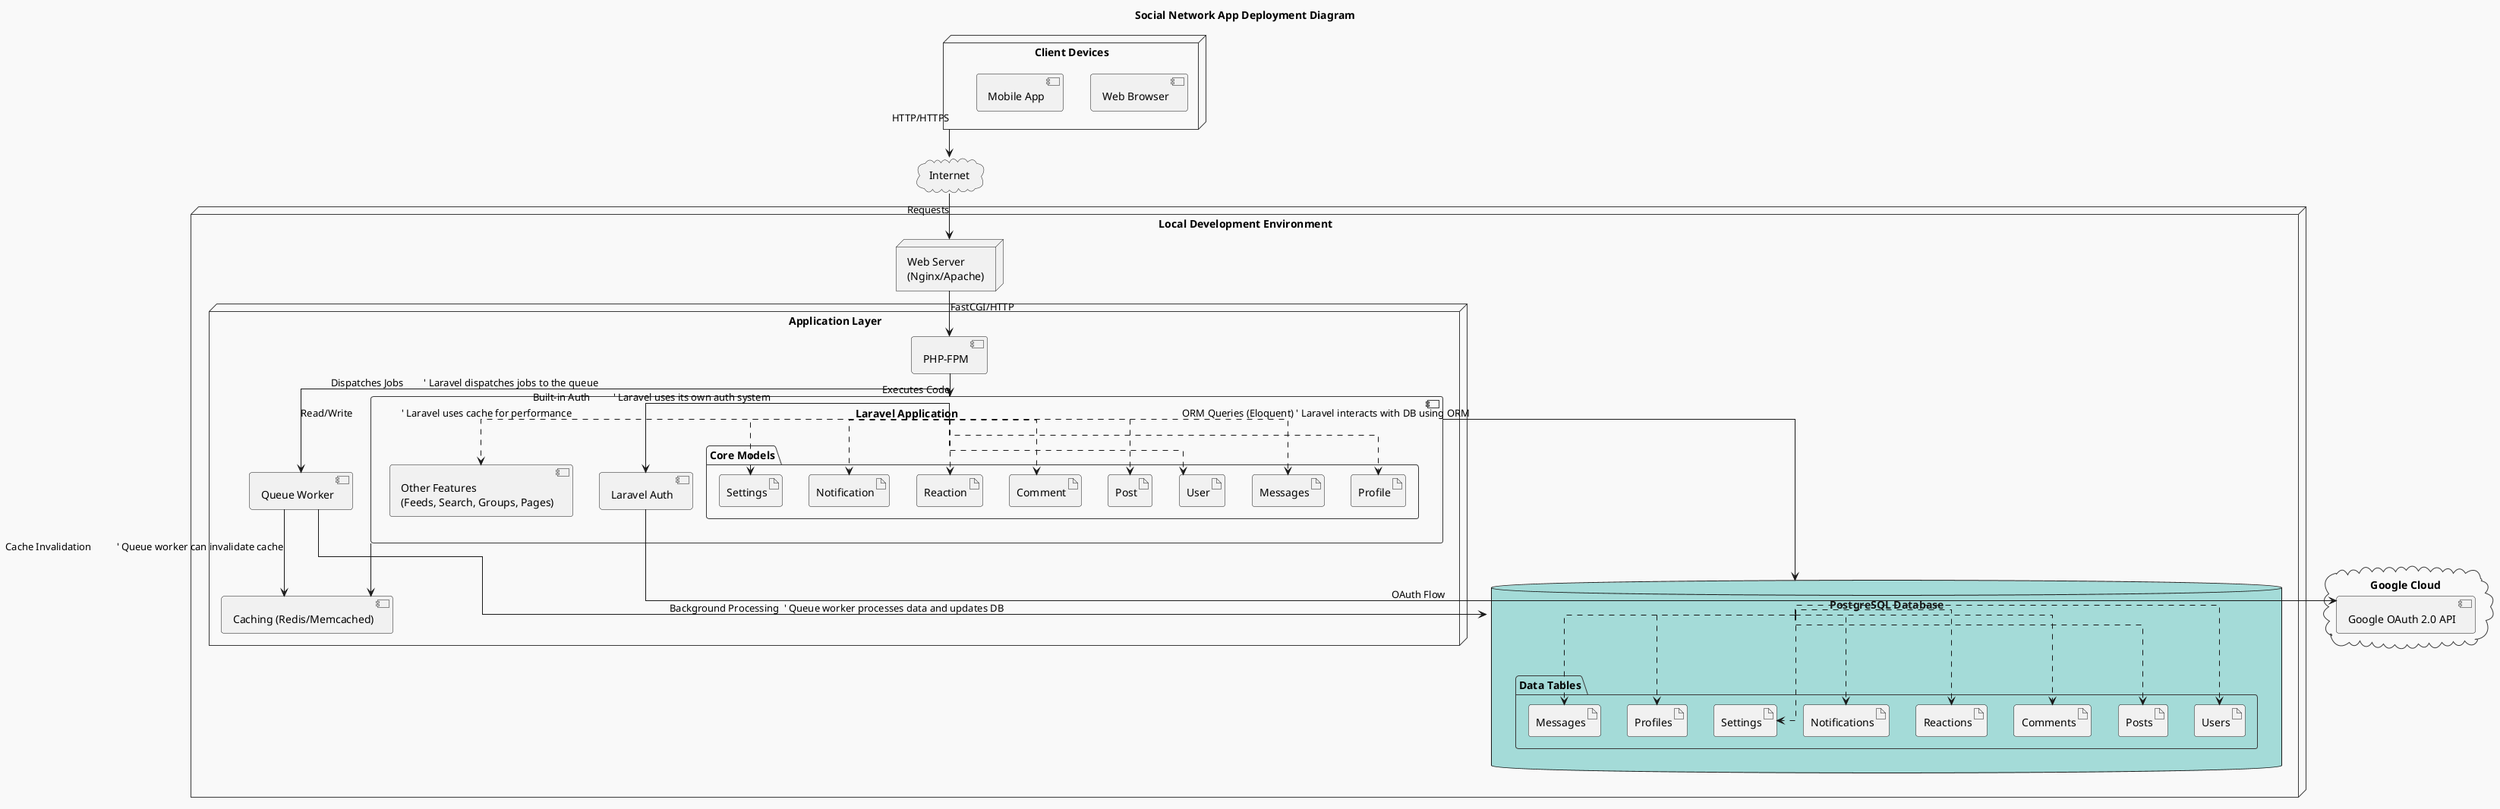 @startuml
!theme mars

title Social Network App Deployment Diagram

skinparam linetype ortho

' Define client devices that interact with the application
node "Client Devices" as Clients {
    component "Web Browser" as Browser
    component "Mobile App" as Mobile
}

' Represent the internet as a cloud for external communication
cloud "Internet" as Internet

' Define external services, specifically Google Cloud for OAuth
cloud "Google Cloud" as GoogleCloud {
    component "Google OAuth 2.0 API" as GoogleOAuth
}

' Main node representing your local development environment
node "Local Development Environment" as LocalEnv {

    ' Web Server handling incoming HTTP requests
    node "Web Server\n(Nginx/Apache)" as WebServer

    ' Application Layer containing PHP-FPM, Laravel, and related services
    node "Application Layer" as AppLayer {
        component "PHP-FPM" as PHPFPM
        component "Laravel Application" as LaravelApp {
            ' Package to group the core application models
            package "Core Models" {
                artifact "User" as UserModel
                artifact "Post" as PostModel
                artifact "Comment" as CommentModel
                artifact "Reaction" as ReactionModel
                artifact "Notification" as NotificationModel
                artifact "Settings" as SettingsModel
                artifact "Profile" as ProfileModel
                artifact "Messages" as MessagesModel
            }
            ' Laravel's built-in authentication module
            component "Laravel Auth" as LaravelAuth
            ' Placeholder for other Facebook-like features
            component "Other Features\n(Feeds, Search, Groups, Pages)" as OtherFeatures
        }
        ' Component for handling background tasks and jobs
        component "Queue Worker" as QueueWorker
        ' Component for caching data to improve performance
        component "Caching (Redis/Memcached)" as Cache
    }

    ' PostgreSQL database for persistent data storage
    database "PostgreSQL Database" as PostgreSQL {
        ' Folder to represent the various data tables
        folder "Data Tables" {
            artifact "Users" as UsersDB
            artifact "Posts" as PostsDB
            artifact "Comments" as CommentsDB
            artifact "Reactions" as ReactionsDB
            artifact "Notifications" as NotificationsDB
            artifact "Settings" as SettingsDB
            artifact "Profiles" as ProfilesDB
            artifact "Messages" as MessagesDB
        }
    }
}

' Define the connections and interactions between components

' Clients communicate with the web server via the internet
Clients --> Internet : HTTP/HTTPS
Internet --> WebServer : Requests

' Web server forwards requests to PHP-FPM
WebServer --> PHPFPM : FastCGI/HTTP

' PHP-FPM executes the Laravel application
PHPFPM --> LaravelApp : Executes Code

' Laravel Application interactions
LaravelApp --> PostgreSQL : ORM Queries (Eloquent) ' Laravel interacts with DB using ORM
LaravelApp --> LaravelAuth : Built-in Auth         ' Laravel uses its own auth system
LaravelApp --> QueueWorker : Dispatches Jobs        ' Laravel dispatches jobs to the queue
LaravelApp --> Cache : Read/Write                   ' Laravel uses cache for performance

' Laravel Auth interacts with Google OAuth for external authentication
LaravelAuth --> GoogleOAuth : OAuth Flow

' Queue Worker interactions
QueueWorker --> PostgreSQL : Background Processing  ' Queue worker processes data and updates DB
QueueWorker --> Cache : Cache Invalidation          ' Queue worker can invalidate cache

' Conceptual relationships within Laravel App (indicating models are part of the app)
LaravelApp ..> UserModel
LaravelApp ..> PostModel
LaravelApp ..> CommentModel
LaravelApp ..> ReactionModel
LaravelApp ..> NotificationModel
LaravelApp ..> SettingsModel
LaravelApp ..> ProfileModel
LaravelApp ..> MessagesModel
LaravelApp ..> OtherFeatures

' Conceptual relationships within PostgreSQL (indicating tables are part of the DB)
PostgreSQL ..> UsersDB
PostgreSQL ..> PostsDB
PostgreSQL ..> CommentsDB
PostgreSQL ..> ReactionsDB
PostgreSQL ..> NotificationsDB
PostgreSQL ..> SettingsDB
PostgreSQL ..> ProfilesDB
PostgreSQL ..> MessagesDB

@enduml
